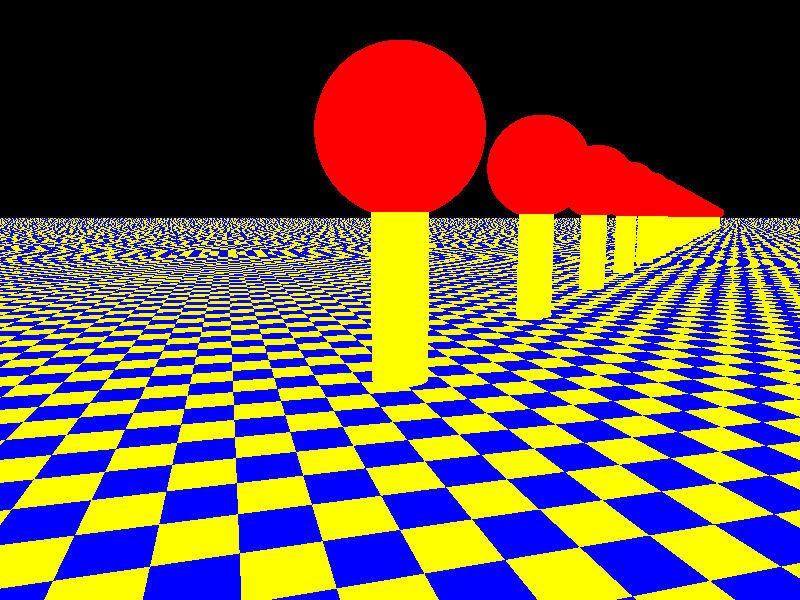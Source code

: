 #include "colors.inc"

camera { location<-2, 3, -7> look_at<0, 2, 0> }

light_source { <2, 10, -3> color rgb<1, 1, 1> }
light_source { <-2, 3, -3> color rgb<1, 1, 1> }                     

#declare Lollipop =
union {   
    cylinder {
        <0, 0, 0>,
        <0, 4, 0>,
        0.35
        pigment {
            color rgb<1, 1, 0>
        }
    }
    sphere {
        <0, 4, 0>, 1
        pigment {
            color rgb<1, 0, 0>
        }
    }
}         

#for (i, 0, 100, 4)
    object {Lollipop translate<i, 0, i>}
#end      

plane {
    <0, 1, 0>, 1
    pigment {
        checker color Yellow, color Blue   
        scale 0.5
    }
}